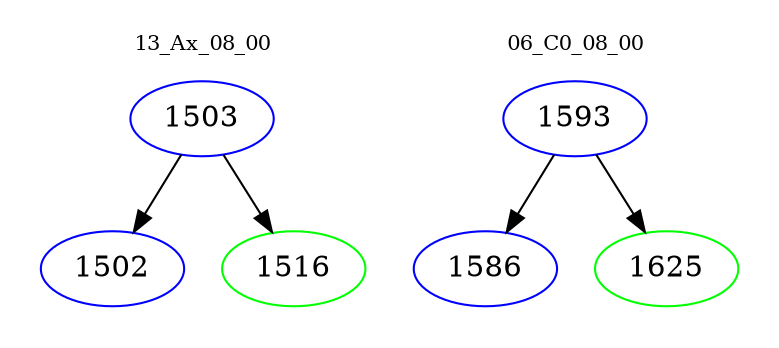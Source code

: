 digraph{
subgraph cluster_0 {
color = white
label = "13_Ax_08_00";
fontsize=10;
T0_1503 [label="1503", color="blue"]
T0_1503 -> T0_1502 [color="black"]
T0_1502 [label="1502", color="blue"]
T0_1503 -> T0_1516 [color="black"]
T0_1516 [label="1516", color="green"]
}
subgraph cluster_1 {
color = white
label = "06_C0_08_00";
fontsize=10;
T1_1593 [label="1593", color="blue"]
T1_1593 -> T1_1586 [color="black"]
T1_1586 [label="1586", color="blue"]
T1_1593 -> T1_1625 [color="black"]
T1_1625 [label="1625", color="green"]
}
}

